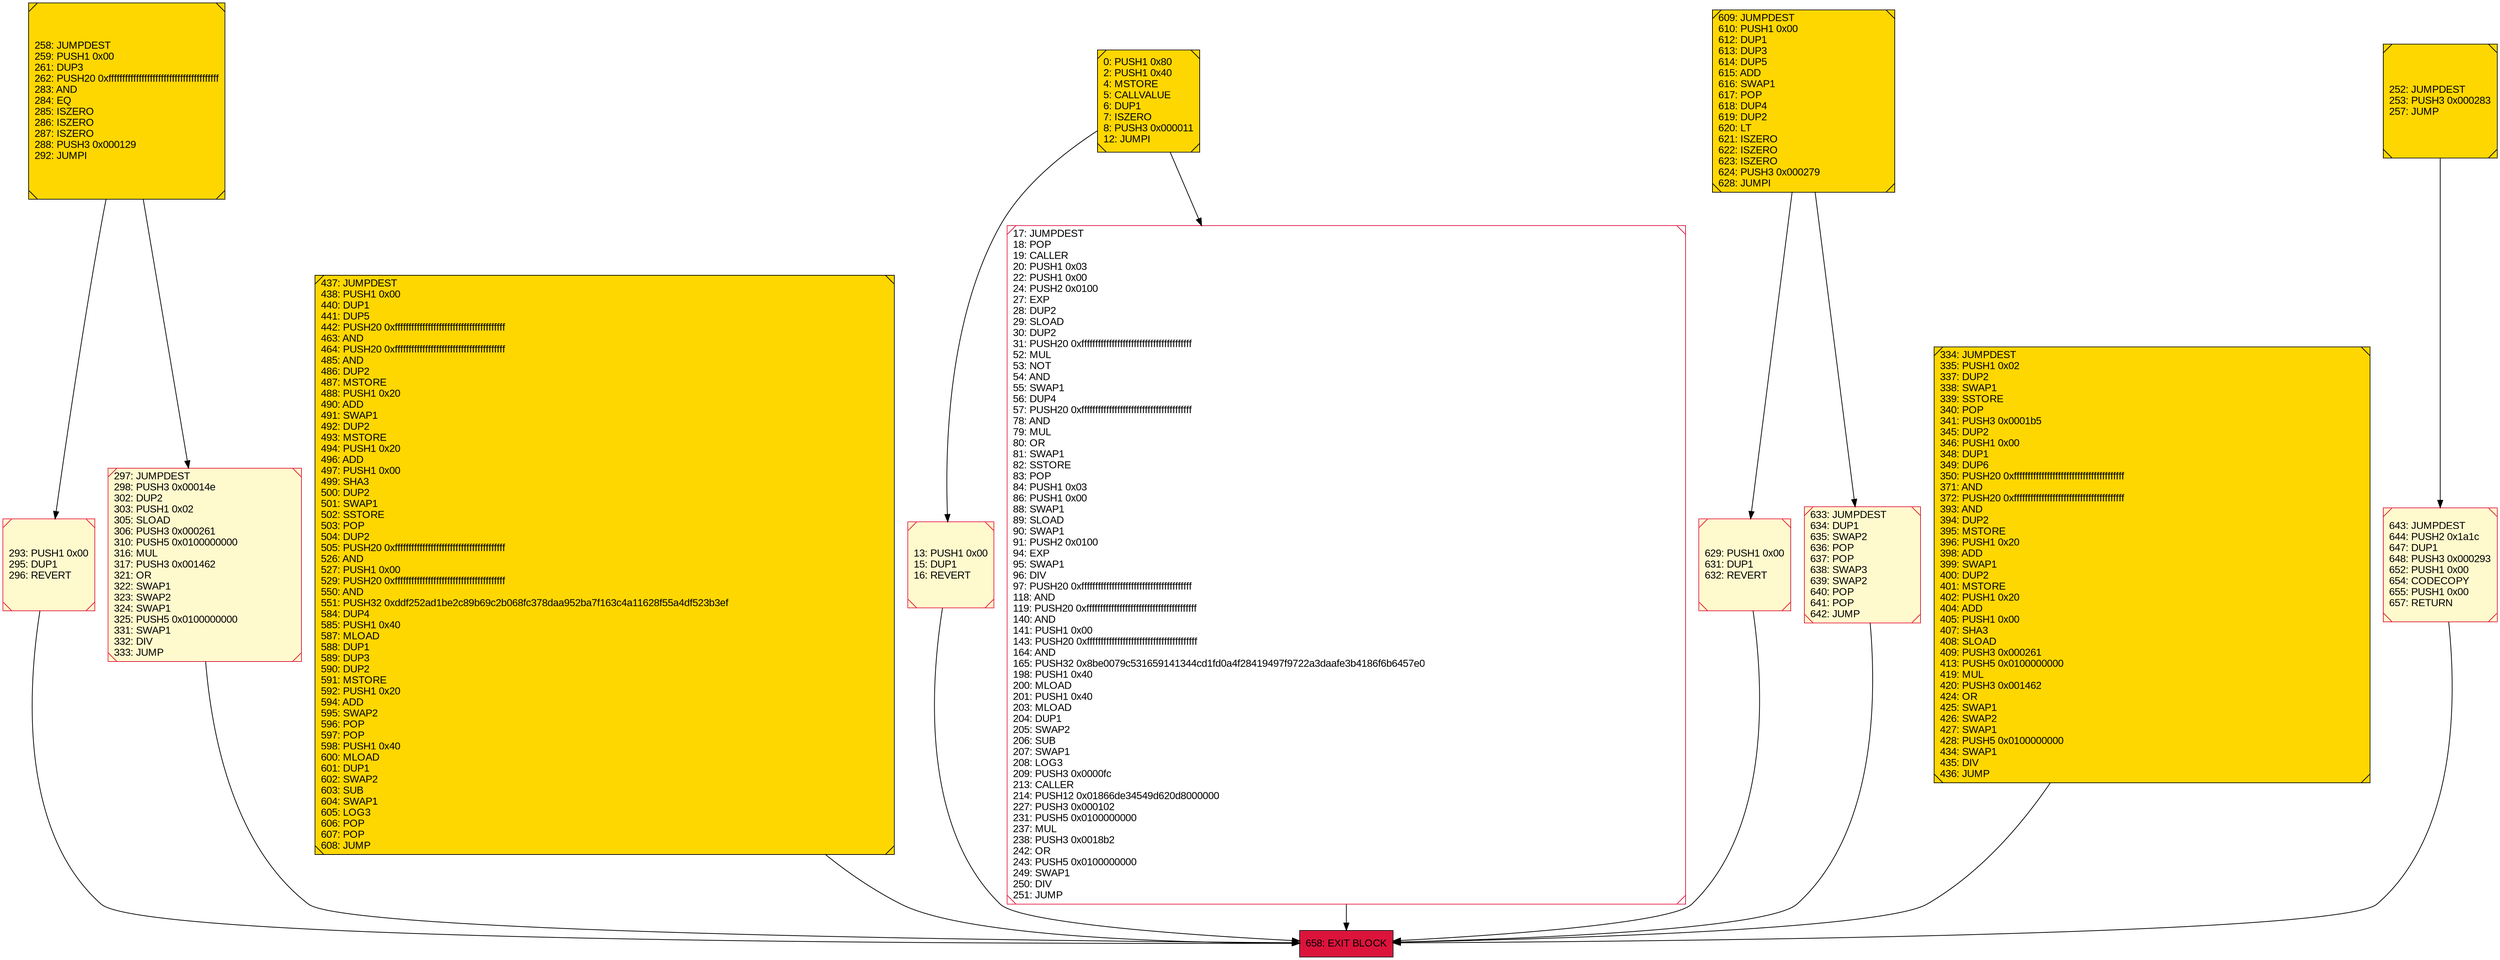 digraph G {
bgcolor=transparent rankdir=UD;
node [shape=box style=filled color=black fillcolor=white fontname=arial fontcolor=black];
643 [label="643: JUMPDEST\l644: PUSH2 0x1a1c\l647: DUP1\l648: PUSH3 0x000293\l652: PUSH1 0x00\l654: CODECOPY\l655: PUSH1 0x00\l657: RETURN\l" fillcolor=lemonchiffon shape=Msquare color=crimson ];
293 [label="293: PUSH1 0x00\l295: DUP1\l296: REVERT\l" fillcolor=lemonchiffon shape=Msquare color=crimson ];
437 [label="437: JUMPDEST\l438: PUSH1 0x00\l440: DUP1\l441: DUP5\l442: PUSH20 0xffffffffffffffffffffffffffffffffffffffff\l463: AND\l464: PUSH20 0xffffffffffffffffffffffffffffffffffffffff\l485: AND\l486: DUP2\l487: MSTORE\l488: PUSH1 0x20\l490: ADD\l491: SWAP1\l492: DUP2\l493: MSTORE\l494: PUSH1 0x20\l496: ADD\l497: PUSH1 0x00\l499: SHA3\l500: DUP2\l501: SWAP1\l502: SSTORE\l503: POP\l504: DUP2\l505: PUSH20 0xffffffffffffffffffffffffffffffffffffffff\l526: AND\l527: PUSH1 0x00\l529: PUSH20 0xffffffffffffffffffffffffffffffffffffffff\l550: AND\l551: PUSH32 0xddf252ad1be2c89b69c2b068fc378daa952ba7f163c4a11628f55a4df523b3ef\l584: DUP4\l585: PUSH1 0x40\l587: MLOAD\l588: DUP1\l589: DUP3\l590: DUP2\l591: MSTORE\l592: PUSH1 0x20\l594: ADD\l595: SWAP2\l596: POP\l597: POP\l598: PUSH1 0x40\l600: MLOAD\l601: DUP1\l602: SWAP2\l603: SUB\l604: SWAP1\l605: LOG3\l606: POP\l607: POP\l608: JUMP\l" fillcolor=lemonchiffon shape=Msquare fillcolor=gold ];
13 [label="13: PUSH1 0x00\l15: DUP1\l16: REVERT\l" fillcolor=lemonchiffon shape=Msquare color=crimson ];
252 [label="252: JUMPDEST\l253: PUSH3 0x000283\l257: JUMP\l" fillcolor=lemonchiffon shape=Msquare fillcolor=gold ];
658 [label="658: EXIT BLOCK\l" fillcolor=crimson ];
0 [label="0: PUSH1 0x80\l2: PUSH1 0x40\l4: MSTORE\l5: CALLVALUE\l6: DUP1\l7: ISZERO\l8: PUSH3 0x000011\l12: JUMPI\l" fillcolor=lemonchiffon shape=Msquare fillcolor=gold ];
629 [label="629: PUSH1 0x00\l631: DUP1\l632: REVERT\l" fillcolor=lemonchiffon shape=Msquare color=crimson ];
633 [label="633: JUMPDEST\l634: DUP1\l635: SWAP2\l636: POP\l637: POP\l638: SWAP3\l639: SWAP2\l640: POP\l641: POP\l642: JUMP\l" fillcolor=lemonchiffon shape=Msquare color=crimson ];
334 [label="334: JUMPDEST\l335: PUSH1 0x02\l337: DUP2\l338: SWAP1\l339: SSTORE\l340: POP\l341: PUSH3 0x0001b5\l345: DUP2\l346: PUSH1 0x00\l348: DUP1\l349: DUP6\l350: PUSH20 0xffffffffffffffffffffffffffffffffffffffff\l371: AND\l372: PUSH20 0xffffffffffffffffffffffffffffffffffffffff\l393: AND\l394: DUP2\l395: MSTORE\l396: PUSH1 0x20\l398: ADD\l399: SWAP1\l400: DUP2\l401: MSTORE\l402: PUSH1 0x20\l404: ADD\l405: PUSH1 0x00\l407: SHA3\l408: SLOAD\l409: PUSH3 0x000261\l413: PUSH5 0x0100000000\l419: MUL\l420: PUSH3 0x001462\l424: OR\l425: SWAP1\l426: SWAP2\l427: SWAP1\l428: PUSH5 0x0100000000\l434: SWAP1\l435: DIV\l436: JUMP\l" fillcolor=lemonchiffon shape=Msquare fillcolor=gold ];
17 [label="17: JUMPDEST\l18: POP\l19: CALLER\l20: PUSH1 0x03\l22: PUSH1 0x00\l24: PUSH2 0x0100\l27: EXP\l28: DUP2\l29: SLOAD\l30: DUP2\l31: PUSH20 0xffffffffffffffffffffffffffffffffffffffff\l52: MUL\l53: NOT\l54: AND\l55: SWAP1\l56: DUP4\l57: PUSH20 0xffffffffffffffffffffffffffffffffffffffff\l78: AND\l79: MUL\l80: OR\l81: SWAP1\l82: SSTORE\l83: POP\l84: PUSH1 0x03\l86: PUSH1 0x00\l88: SWAP1\l89: SLOAD\l90: SWAP1\l91: PUSH2 0x0100\l94: EXP\l95: SWAP1\l96: DIV\l97: PUSH20 0xffffffffffffffffffffffffffffffffffffffff\l118: AND\l119: PUSH20 0xffffffffffffffffffffffffffffffffffffffff\l140: AND\l141: PUSH1 0x00\l143: PUSH20 0xffffffffffffffffffffffffffffffffffffffff\l164: AND\l165: PUSH32 0x8be0079c531659141344cd1fd0a4f28419497f9722a3daafe3b4186f6b6457e0\l198: PUSH1 0x40\l200: MLOAD\l201: PUSH1 0x40\l203: MLOAD\l204: DUP1\l205: SWAP2\l206: SUB\l207: SWAP1\l208: LOG3\l209: PUSH3 0x0000fc\l213: CALLER\l214: PUSH12 0x01866de34549d620d8000000\l227: PUSH3 0x000102\l231: PUSH5 0x0100000000\l237: MUL\l238: PUSH3 0x0018b2\l242: OR\l243: PUSH5 0x0100000000\l249: SWAP1\l250: DIV\l251: JUMP\l" shape=Msquare color=crimson ];
609 [label="609: JUMPDEST\l610: PUSH1 0x00\l612: DUP1\l613: DUP3\l614: DUP5\l615: ADD\l616: SWAP1\l617: POP\l618: DUP4\l619: DUP2\l620: LT\l621: ISZERO\l622: ISZERO\l623: ISZERO\l624: PUSH3 0x000279\l628: JUMPI\l" fillcolor=lemonchiffon shape=Msquare fillcolor=gold ];
297 [label="297: JUMPDEST\l298: PUSH3 0x00014e\l302: DUP2\l303: PUSH1 0x02\l305: SLOAD\l306: PUSH3 0x000261\l310: PUSH5 0x0100000000\l316: MUL\l317: PUSH3 0x001462\l321: OR\l322: SWAP1\l323: SWAP2\l324: SWAP1\l325: PUSH5 0x0100000000\l331: SWAP1\l332: DIV\l333: JUMP\l" fillcolor=lemonchiffon shape=Msquare color=crimson ];
258 [label="258: JUMPDEST\l259: PUSH1 0x00\l261: DUP3\l262: PUSH20 0xffffffffffffffffffffffffffffffffffffffff\l283: AND\l284: EQ\l285: ISZERO\l286: ISZERO\l287: ISZERO\l288: PUSH3 0x000129\l292: JUMPI\l" fillcolor=lemonchiffon shape=Msquare fillcolor=gold ];
258 -> 297;
17 -> 658;
0 -> 17;
629 -> 658;
633 -> 658;
334 -> 658;
252 -> 643;
297 -> 658;
609 -> 629;
609 -> 633;
643 -> 658;
293 -> 658;
258 -> 293;
437 -> 658;
13 -> 658;
0 -> 13;
}
